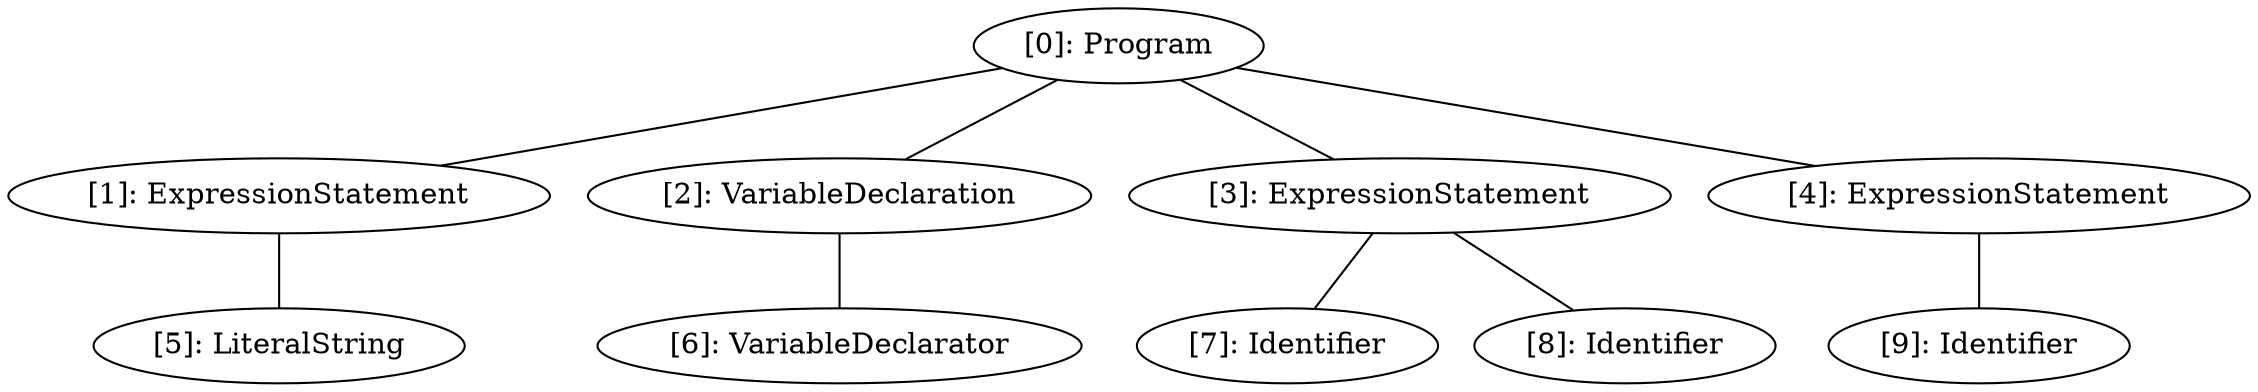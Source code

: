 // Result
graph {
	0 [label="[0]: Program"]
	1 [label="[1]: ExpressionStatement"]
	2 [label="[2]: VariableDeclaration"]
	3 [label="[3]: ExpressionStatement"]
	4 [label="[4]: ExpressionStatement"]
	5 [label="[5]: LiteralString"]
	6 [label="[6]: VariableDeclarator"]
	7 [label="[7]: Identifier"]
	8 [label="[8]: Identifier"]
	9 [label="[9]: Identifier"]
	0 -- 1
	0 -- 2
	0 -- 3
	0 -- 4
	1 -- 5
	2 -- 6
	3 -- 7
	3 -- 8
	4 -- 9
}
